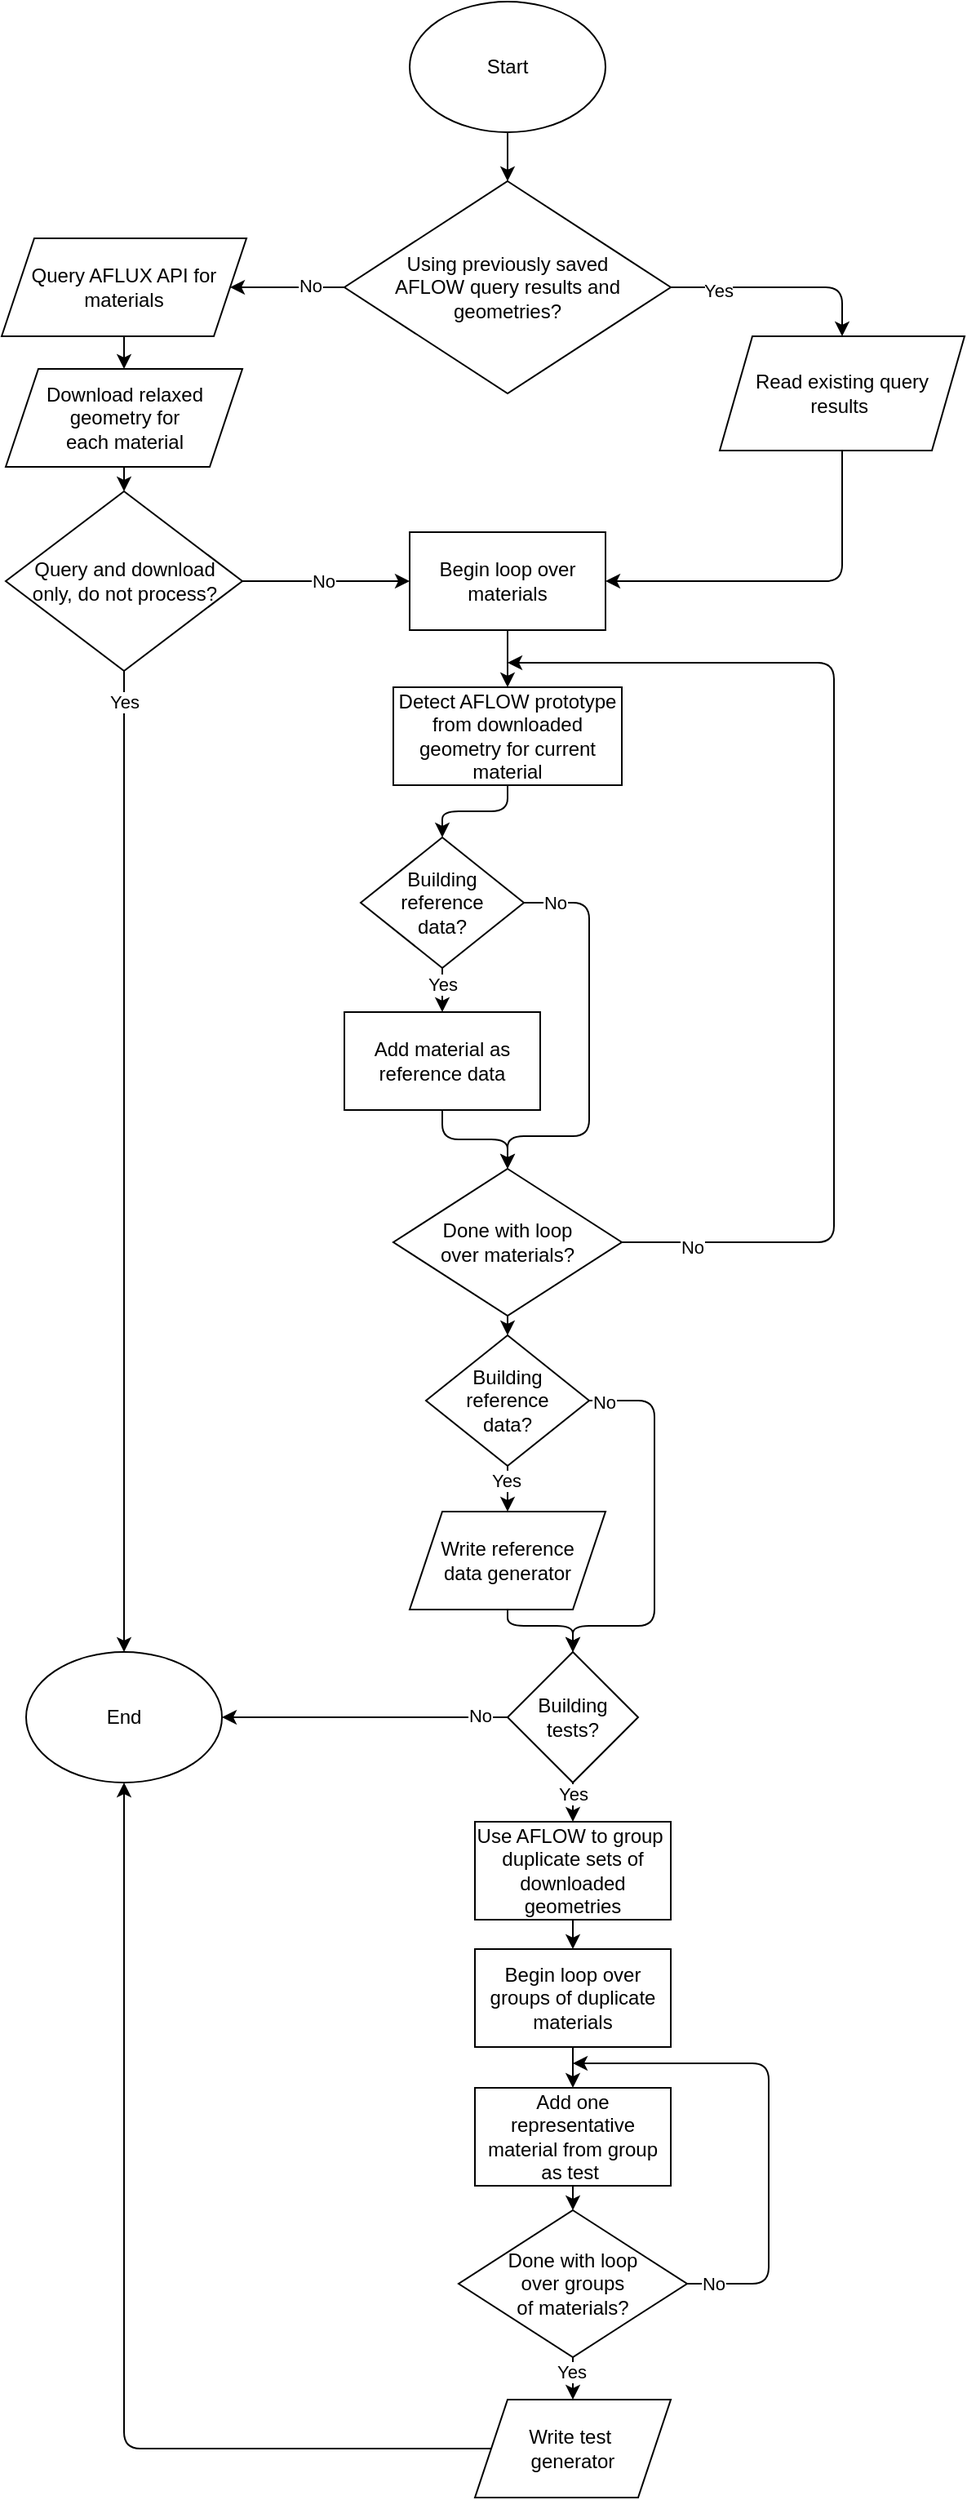 <mxfile>
    <diagram id="4G2TVQN9iW-eS6k5fnEw" name="Page-1">
        <mxGraphModel dx="2273" dy="3989" grid="1" gridSize="10" guides="1" tooltips="1" connect="1" arrows="1" fold="1" page="1" pageScale="1" pageWidth="850" pageHeight="1100" math="0" shadow="0">
            <root>
                <mxCell id="0"/>
                <mxCell id="1" parent="0"/>
                <mxCell id="13" value="" style="edgeStyle=none;html=1;" parent="1" source="3" target="12" edge="1">
                    <mxGeometry relative="1" as="geometry"/>
                </mxCell>
                <mxCell id="3" value="Start" style="ellipse;whiteSpace=wrap;html=1;" parent="1" vertex="1">
                    <mxGeometry x="340" y="-1335" width="120" height="80" as="geometry"/>
                </mxCell>
                <mxCell id="24" value="" style="edgeStyle=orthogonalEdgeStyle;html=1;entryX=0.5;entryY=0;entryDx=0;entryDy=0;" parent="1" source="12" target="23" edge="1">
                    <mxGeometry relative="1" as="geometry">
                        <Array as="points">
                            <mxPoint x="605" y="-1160"/>
                        </Array>
                    </mxGeometry>
                </mxCell>
                <mxCell id="76" value="Yes" style="edgeLabel;html=1;align=center;verticalAlign=middle;resizable=0;points=[];" vertex="1" connectable="0" parent="24">
                    <mxGeometry x="-0.58" y="-2" relative="1" as="geometry">
                        <mxPoint as="offset"/>
                    </mxGeometry>
                </mxCell>
                <mxCell id="74" style="edgeStyle=orthogonalEdgeStyle;html=1;entryX=1;entryY=0.5;entryDx=0;entryDy=0;" edge="1" parent="1" source="12" target="29">
                    <mxGeometry relative="1" as="geometry"/>
                </mxCell>
                <mxCell id="75" value="No" style="edgeLabel;html=1;align=center;verticalAlign=middle;resizable=0;points=[];" vertex="1" connectable="0" parent="74">
                    <mxGeometry x="-0.38" y="-1" relative="1" as="geometry">
                        <mxPoint as="offset"/>
                    </mxGeometry>
                </mxCell>
                <mxCell id="12" value="Using previously saved&lt;br&gt;AFLOW query results and geometries?" style="rhombus;whiteSpace=wrap;html=1;" parent="1" vertex="1">
                    <mxGeometry x="300" y="-1225" width="200" height="130" as="geometry"/>
                </mxCell>
                <mxCell id="77" style="edgeStyle=orthogonalEdgeStyle;html=1;entryX=1;entryY=0.5;entryDx=0;entryDy=0;exitX=0.5;exitY=1;exitDx=0;exitDy=0;" edge="1" parent="1" source="23" target="73">
                    <mxGeometry relative="1" as="geometry"/>
                </mxCell>
                <mxCell id="23" value="Read existing query results&amp;nbsp;" style="shape=parallelogram;perimeter=parallelogramPerimeter;whiteSpace=wrap;html=1;fixedSize=1;" parent="1" vertex="1">
                    <mxGeometry x="530" y="-1130" width="150" height="70" as="geometry"/>
                </mxCell>
                <mxCell id="32" value="" style="edgeStyle=orthogonalEdgeStyle;html=1;" parent="1" source="29" target="31" edge="1">
                    <mxGeometry relative="1" as="geometry"/>
                </mxCell>
                <mxCell id="29" value="Query AFLUX API for materials" style="shape=parallelogram;perimeter=parallelogramPerimeter;whiteSpace=wrap;html=1;fixedSize=1;" parent="1" vertex="1">
                    <mxGeometry x="90" y="-1190" width="150" height="60" as="geometry"/>
                </mxCell>
                <mxCell id="35" style="edgeStyle=orthogonalEdgeStyle;html=1;exitX=0.5;exitY=1;exitDx=0;exitDy=0;entryX=0.5;entryY=0;entryDx=0;entryDy=0;" parent="1" source="31" target="34" edge="1">
                    <mxGeometry relative="1" as="geometry"/>
                </mxCell>
                <mxCell id="31" value="Download relaxed geometry for &lt;br&gt;each material" style="shape=parallelogram;perimeter=parallelogramPerimeter;whiteSpace=wrap;html=1;fixedSize=1;" parent="1" vertex="1">
                    <mxGeometry x="92.5" y="-1110" width="145" height="60" as="geometry"/>
                </mxCell>
                <mxCell id="38" value="" style="edgeStyle=orthogonalEdgeStyle;html=1;entryX=0.5;entryY=0;entryDx=0;entryDy=0;" parent="1" source="34" target="39" edge="1">
                    <mxGeometry relative="1" as="geometry">
                        <mxPoint x="165" y="-895" as="targetPoint"/>
                    </mxGeometry>
                </mxCell>
                <mxCell id="72" value="Yes" style="edgeLabel;html=1;align=center;verticalAlign=middle;resizable=0;points=[];" vertex="1" connectable="0" parent="38">
                    <mxGeometry x="-0.883" y="-1" relative="1" as="geometry">
                        <mxPoint x="1" y="-16" as="offset"/>
                    </mxGeometry>
                </mxCell>
                <mxCell id="44" value="" style="edgeStyle=orthogonalEdgeStyle;html=1;entryX=0;entryY=0.5;entryDx=0;entryDy=0;" parent="1" source="34" target="73" edge="1">
                    <mxGeometry relative="1" as="geometry">
                        <mxPoint x="383" y="-980" as="targetPoint"/>
                    </mxGeometry>
                </mxCell>
                <mxCell id="71" value="No" style="edgeLabel;html=1;align=center;verticalAlign=middle;resizable=0;points=[];" vertex="1" connectable="0" parent="44">
                    <mxGeometry x="-0.046" y="-4" relative="1" as="geometry">
                        <mxPoint y="-4" as="offset"/>
                    </mxGeometry>
                </mxCell>
                <mxCell id="34" value="Query and download &lt;br&gt;only, do not process?" style="rhombus;whiteSpace=wrap;html=1;" parent="1" vertex="1">
                    <mxGeometry x="92.5" y="-1035" width="145" height="110" as="geometry"/>
                </mxCell>
                <mxCell id="39" value="End" style="ellipse;whiteSpace=wrap;html=1;" parent="1" vertex="1">
                    <mxGeometry x="105" y="-324" width="120" height="80" as="geometry"/>
                </mxCell>
                <mxCell id="79" style="edgeStyle=orthogonalEdgeStyle;html=1;entryX=0.5;entryY=0;entryDx=0;entryDy=0;" edge="1" parent="1" source="47" target="50">
                    <mxGeometry relative="1" as="geometry"/>
                </mxCell>
                <mxCell id="47" value="Detect AFLOW prototype from downloaded geometry for current material" style="whiteSpace=wrap;html=1;" parent="1" vertex="1">
                    <mxGeometry x="330" y="-915" width="140" height="60" as="geometry"/>
                </mxCell>
                <mxCell id="80" style="edgeStyle=orthogonalEdgeStyle;html=1;entryX=0.5;entryY=0;entryDx=0;entryDy=0;" edge="1" parent="1" source="50" target="52">
                    <mxGeometry relative="1" as="geometry"/>
                </mxCell>
                <mxCell id="81" value="Yes" style="edgeLabel;html=1;align=center;verticalAlign=middle;resizable=0;points=[];" vertex="1" connectable="0" parent="80">
                    <mxGeometry x="-0.713" relative="1" as="geometry">
                        <mxPoint y="6" as="offset"/>
                    </mxGeometry>
                </mxCell>
                <mxCell id="85" style="edgeStyle=orthogonalEdgeStyle;html=1;entryX=0.5;entryY=0;entryDx=0;entryDy=0;exitX=1;exitY=0.5;exitDx=0;exitDy=0;" edge="1" parent="1" source="50" target="83">
                    <mxGeometry relative="1" as="geometry">
                        <Array as="points">
                            <mxPoint x="450" y="-783"/>
                            <mxPoint x="450" y="-640"/>
                            <mxPoint x="400" y="-640"/>
                        </Array>
                    </mxGeometry>
                </mxCell>
                <mxCell id="86" value="No" style="edgeLabel;html=1;align=center;verticalAlign=middle;resizable=0;points=[];" vertex="1" connectable="0" parent="85">
                    <mxGeometry x="-0.932" y="-1" relative="1" as="geometry">
                        <mxPoint x="10" y="-1" as="offset"/>
                    </mxGeometry>
                </mxCell>
                <mxCell id="50" value="Building &lt;br&gt;reference &lt;br&gt;data?" style="rhombus;whiteSpace=wrap;html=1;" vertex="1" parent="1">
                    <mxGeometry x="310" y="-823" width="100" height="80" as="geometry"/>
                </mxCell>
                <mxCell id="84" style="edgeStyle=orthogonalEdgeStyle;html=1;entryX=0.5;entryY=0;entryDx=0;entryDy=0;" edge="1" parent="1" source="52" target="83">
                    <mxGeometry relative="1" as="geometry"/>
                </mxCell>
                <mxCell id="52" value="Add material as reference data" style="whiteSpace=wrap;html=1;" vertex="1" parent="1">
                    <mxGeometry x="300" y="-716" width="120" height="60" as="geometry"/>
                </mxCell>
                <mxCell id="78" style="edgeStyle=orthogonalEdgeStyle;html=1;entryX=0.5;entryY=0;entryDx=0;entryDy=0;" edge="1" parent="1" source="73" target="47">
                    <mxGeometry relative="1" as="geometry"/>
                </mxCell>
                <mxCell id="73" value="Begin loop over materials" style="whiteSpace=wrap;html=1;" vertex="1" parent="1">
                    <mxGeometry x="340" y="-1010" width="120" height="60" as="geometry"/>
                </mxCell>
                <mxCell id="87" style="edgeStyle=orthogonalEdgeStyle;html=1;" edge="1" parent="1" source="83">
                    <mxGeometry relative="1" as="geometry">
                        <mxPoint x="400" y="-930" as="targetPoint"/>
                        <Array as="points">
                            <mxPoint x="600" y="-575"/>
                            <mxPoint x="600" y="-930"/>
                            <mxPoint x="400" y="-930"/>
                        </Array>
                    </mxGeometry>
                </mxCell>
                <mxCell id="88" value="No" style="edgeLabel;html=1;align=center;verticalAlign=middle;resizable=0;points=[];" vertex="1" connectable="0" parent="87">
                    <mxGeometry x="-0.876" y="-5" relative="1" as="geometry">
                        <mxPoint y="-2" as="offset"/>
                    </mxGeometry>
                </mxCell>
                <mxCell id="97" style="edgeStyle=orthogonalEdgeStyle;html=1;exitX=0.5;exitY=1;exitDx=0;exitDy=0;entryX=0.5;entryY=0;entryDx=0;entryDy=0;" edge="1" parent="1" source="83" target="93">
                    <mxGeometry relative="1" as="geometry"/>
                </mxCell>
                <mxCell id="83" value="Done with loop &lt;br&gt;over materials?" style="rhombus;whiteSpace=wrap;html=1;" vertex="1" parent="1">
                    <mxGeometry x="330" y="-620" width="140" height="90" as="geometry"/>
                </mxCell>
                <mxCell id="89" style="edgeStyle=orthogonalEdgeStyle;html=1;entryX=0.5;entryY=0;entryDx=0;entryDy=0;" edge="1" parent="1" source="93" target="101">
                    <mxGeometry relative="1" as="geometry">
                        <mxPoint x="400" y="-393" as="targetPoint"/>
                    </mxGeometry>
                </mxCell>
                <mxCell id="90" value="Yes" style="edgeLabel;html=1;align=center;verticalAlign=middle;resizable=0;points=[];" vertex="1" connectable="0" parent="89">
                    <mxGeometry x="-0.713" relative="1" as="geometry">
                        <mxPoint x="-1" y="5" as="offset"/>
                    </mxGeometry>
                </mxCell>
                <mxCell id="91" style="edgeStyle=orthogonalEdgeStyle;html=1;entryX=0.5;entryY=0;entryDx=0;entryDy=0;" edge="1" parent="1" source="93" target="98">
                    <mxGeometry relative="1" as="geometry">
                        <mxPoint x="440" y="-263" as="targetPoint"/>
                        <Array as="points">
                            <mxPoint x="490" y="-478"/>
                            <mxPoint x="490" y="-340"/>
                            <mxPoint x="440" y="-340"/>
                        </Array>
                    </mxGeometry>
                </mxCell>
                <mxCell id="92" value="No" style="edgeLabel;html=1;align=center;verticalAlign=middle;resizable=0;points=[];" vertex="1" connectable="0" parent="91">
                    <mxGeometry x="-0.932" y="-1" relative="1" as="geometry">
                        <mxPoint as="offset"/>
                    </mxGeometry>
                </mxCell>
                <mxCell id="93" value="Building &lt;br&gt;reference &lt;br&gt;data?" style="rhombus;whiteSpace=wrap;html=1;" vertex="1" parent="1">
                    <mxGeometry x="350" y="-518" width="100" height="80" as="geometry"/>
                </mxCell>
                <mxCell id="99" style="edgeStyle=orthogonalEdgeStyle;html=1;entryX=1;entryY=0.5;entryDx=0;entryDy=0;" edge="1" parent="1" source="98" target="39">
                    <mxGeometry relative="1" as="geometry"/>
                </mxCell>
                <mxCell id="100" value="No" style="edgeLabel;html=1;align=center;verticalAlign=middle;resizable=0;points=[];" vertex="1" connectable="0" parent="99">
                    <mxGeometry x="-0.806" y="-1" relative="1" as="geometry">
                        <mxPoint as="offset"/>
                    </mxGeometry>
                </mxCell>
                <mxCell id="104" value="" style="edgeStyle=orthogonalEdgeStyle;html=1;" edge="1" parent="1" source="98" target="103">
                    <mxGeometry relative="1" as="geometry"/>
                </mxCell>
                <mxCell id="105" value="Yes" style="edgeLabel;html=1;align=center;verticalAlign=middle;resizable=0;points=[];" vertex="1" connectable="0" parent="104">
                    <mxGeometry x="-0.743" y="2" relative="1" as="geometry">
                        <mxPoint x="-2" y="4" as="offset"/>
                    </mxGeometry>
                </mxCell>
                <mxCell id="98" value="Building tests?" style="rhombus;whiteSpace=wrap;html=1;" vertex="1" parent="1">
                    <mxGeometry x="400" y="-324" width="80" height="80" as="geometry"/>
                </mxCell>
                <mxCell id="102" value="" style="edgeStyle=orthogonalEdgeStyle;html=1;exitX=0.5;exitY=1;exitDx=0;exitDy=0;" edge="1" parent="1" source="101" target="98">
                    <mxGeometry relative="1" as="geometry">
                        <Array as="points">
                            <mxPoint x="400" y="-340"/>
                            <mxPoint x="440" y="-340"/>
                        </Array>
                    </mxGeometry>
                </mxCell>
                <mxCell id="101" value="Write reference &lt;br&gt;data generator" style="shape=parallelogram;perimeter=parallelogramPerimeter;whiteSpace=wrap;html=1;fixedSize=1;" vertex="1" parent="1">
                    <mxGeometry x="340" y="-410" width="120" height="60" as="geometry"/>
                </mxCell>
                <mxCell id="107" value="" style="edgeStyle=orthogonalEdgeStyle;html=1;" edge="1" parent="1" source="103" target="106">
                    <mxGeometry relative="1" as="geometry"/>
                </mxCell>
                <mxCell id="103" value="Use AFLOW to group&amp;nbsp; duplicate sets of downloaded geometries" style="whiteSpace=wrap;html=1;" vertex="1" parent="1">
                    <mxGeometry x="380" y="-220" width="120" height="60" as="geometry"/>
                </mxCell>
                <mxCell id="110" style="edgeStyle=orthogonalEdgeStyle;html=1;entryX=0.5;entryY=0;entryDx=0;entryDy=0;" edge="1" parent="1" source="106" target="115">
                    <mxGeometry relative="1" as="geometry"/>
                </mxCell>
                <mxCell id="106" value="Begin loop over groups of duplicate materials" style="whiteSpace=wrap;html=1;" vertex="1" parent="1">
                    <mxGeometry x="380" y="-142" width="120" height="60" as="geometry"/>
                </mxCell>
                <mxCell id="111" style="edgeStyle=orthogonalEdgeStyle;html=1;" edge="1" parent="1" source="108" target="109">
                    <mxGeometry relative="1" as="geometry"/>
                </mxCell>
                <mxCell id="112" value="Yes" style="edgeLabel;html=1;align=center;verticalAlign=middle;resizable=0;points=[];" vertex="1" connectable="0" parent="111">
                    <mxGeometry x="-0.714" y="-3" relative="1" as="geometry">
                        <mxPoint x="2" y="5" as="offset"/>
                    </mxGeometry>
                </mxCell>
                <mxCell id="114" style="edgeStyle=orthogonalEdgeStyle;html=1;exitX=1;exitY=0.5;exitDx=0;exitDy=0;" edge="1" parent="1" source="108">
                    <mxGeometry relative="1" as="geometry">
                        <mxPoint x="440" y="-72" as="targetPoint"/>
                        <Array as="points">
                            <mxPoint x="560" y="63"/>
                            <mxPoint x="560" y="-72"/>
                        </Array>
                    </mxGeometry>
                </mxCell>
                <mxCell id="117" value="No" style="edgeLabel;html=1;align=center;verticalAlign=middle;resizable=0;points=[];" vertex="1" connectable="0" parent="114">
                    <mxGeometry x="-0.896" y="3" relative="1" as="geometry">
                        <mxPoint y="3" as="offset"/>
                    </mxGeometry>
                </mxCell>
                <mxCell id="108" value="Done with loop &lt;br&gt;over groups &lt;br&gt;of materials?" style="rhombus;whiteSpace=wrap;html=1;" vertex="1" parent="1">
                    <mxGeometry x="370" y="18" width="140" height="90" as="geometry"/>
                </mxCell>
                <mxCell id="113" style="edgeStyle=orthogonalEdgeStyle;html=1;entryX=0.5;entryY=1;entryDx=0;entryDy=0;" edge="1" parent="1" source="109" target="39">
                    <mxGeometry relative="1" as="geometry"/>
                </mxCell>
                <mxCell id="109" value="Write test&amp;nbsp;&lt;br&gt;generator" style="shape=parallelogram;perimeter=parallelogramPerimeter;whiteSpace=wrap;html=1;fixedSize=1;" vertex="1" parent="1">
                    <mxGeometry x="380" y="134" width="120" height="60" as="geometry"/>
                </mxCell>
                <mxCell id="116" style="edgeStyle=orthogonalEdgeStyle;html=1;entryX=0.5;entryY=0;entryDx=0;entryDy=0;" edge="1" parent="1" source="115" target="108">
                    <mxGeometry relative="1" as="geometry"/>
                </mxCell>
                <mxCell id="115" value="Add one representative material from group as test&amp;nbsp;" style="whiteSpace=wrap;html=1;" vertex="1" parent="1">
                    <mxGeometry x="380" y="-57" width="120" height="60" as="geometry"/>
                </mxCell>
            </root>
        </mxGraphModel>
    </diagram>
</mxfile>